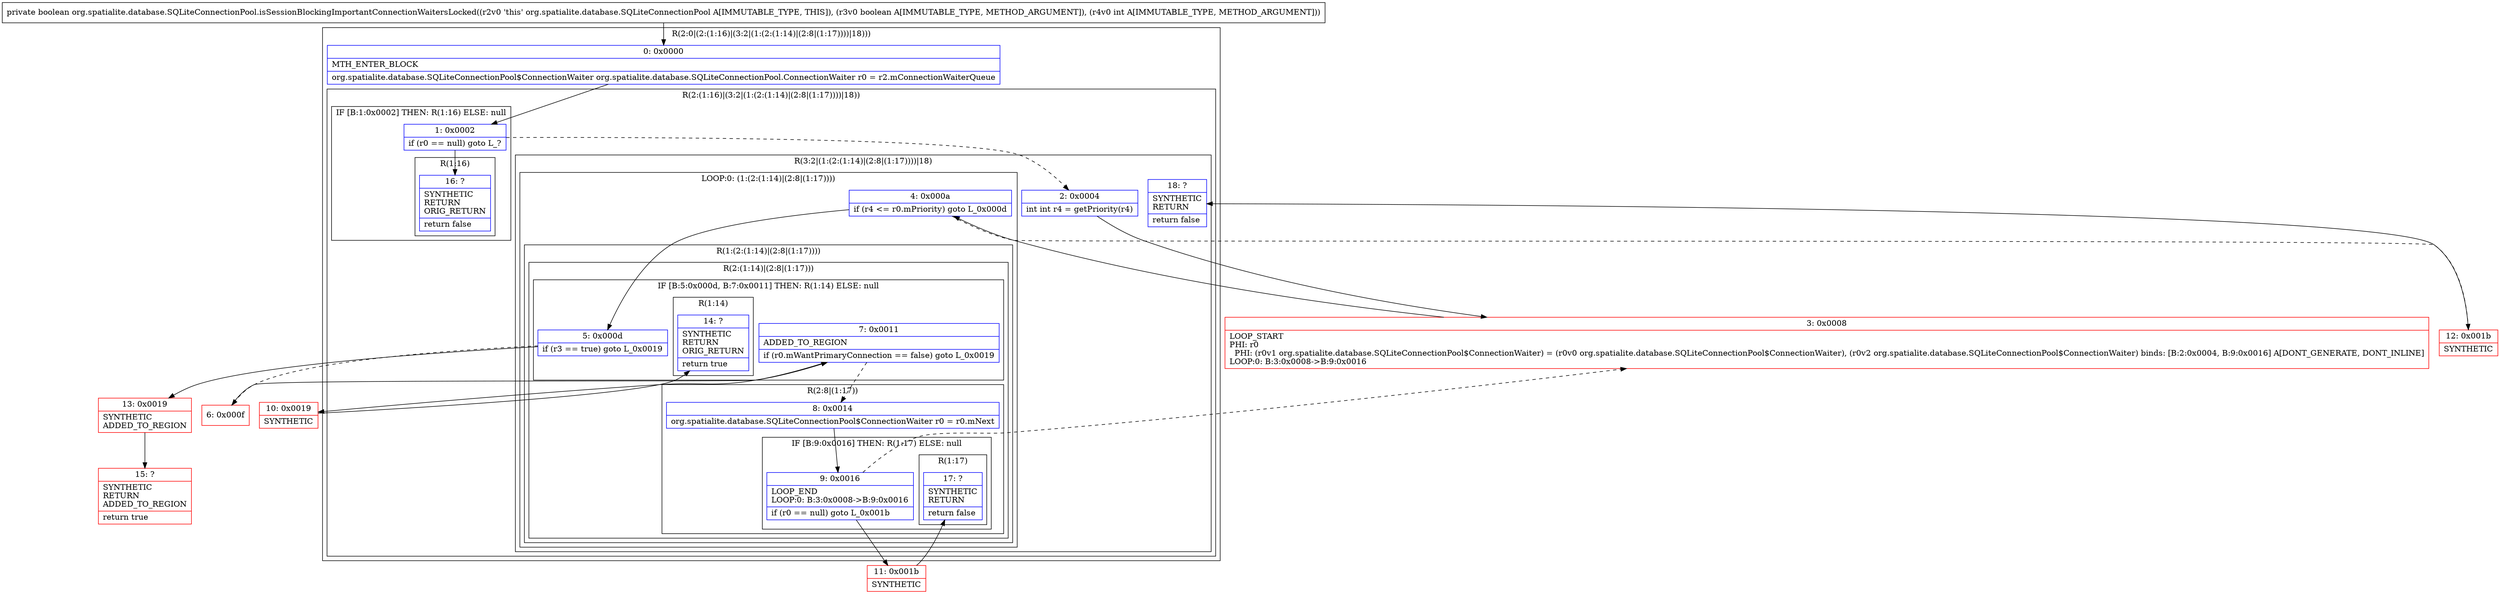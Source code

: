 digraph "CFG fororg.spatialite.database.SQLiteConnectionPool.isSessionBlockingImportantConnectionWaitersLocked(ZI)Z" {
subgraph cluster_Region_570439989 {
label = "R(2:0|(2:(1:16)|(3:2|(1:(2:(1:14)|(2:8|(1:17))))|18)))";
node [shape=record,color=blue];
Node_0 [shape=record,label="{0\:\ 0x0000|MTH_ENTER_BLOCK\l|org.spatialite.database.SQLiteConnectionPool$ConnectionWaiter org.spatialite.database.SQLiteConnectionPool.ConnectionWaiter r0 = r2.mConnectionWaiterQueue\l}"];
subgraph cluster_Region_357559117 {
label = "R(2:(1:16)|(3:2|(1:(2:(1:14)|(2:8|(1:17))))|18))";
node [shape=record,color=blue];
subgraph cluster_IfRegion_1926569840 {
label = "IF [B:1:0x0002] THEN: R(1:16) ELSE: null";
node [shape=record,color=blue];
Node_1 [shape=record,label="{1\:\ 0x0002|if (r0 == null) goto L_?\l}"];
subgraph cluster_Region_1729381086 {
label = "R(1:16)";
node [shape=record,color=blue];
Node_16 [shape=record,label="{16\:\ ?|SYNTHETIC\lRETURN\lORIG_RETURN\l|return false\l}"];
}
}
subgraph cluster_Region_1749983011 {
label = "R(3:2|(1:(2:(1:14)|(2:8|(1:17))))|18)";
node [shape=record,color=blue];
Node_2 [shape=record,label="{2\:\ 0x0004|int int r4 = getPriority(r4)\l}"];
subgraph cluster_LoopRegion_1830442804 {
label = "LOOP:0: (1:(2:(1:14)|(2:8|(1:17))))";
node [shape=record,color=blue];
Node_4 [shape=record,label="{4\:\ 0x000a|if (r4 \<= r0.mPriority) goto L_0x000d\l}"];
subgraph cluster_Region_2029310730 {
label = "R(1:(2:(1:14)|(2:8|(1:17))))";
node [shape=record,color=blue];
subgraph cluster_Region_1165540942 {
label = "R(2:(1:14)|(2:8|(1:17)))";
node [shape=record,color=blue];
subgraph cluster_IfRegion_1315963443 {
label = "IF [B:5:0x000d, B:7:0x0011] THEN: R(1:14) ELSE: null";
node [shape=record,color=blue];
Node_5 [shape=record,label="{5\:\ 0x000d|if (r3 == true) goto L_0x0019\l}"];
Node_7 [shape=record,label="{7\:\ 0x0011|ADDED_TO_REGION\l|if (r0.mWantPrimaryConnection == false) goto L_0x0019\l}"];
subgraph cluster_Region_797384751 {
label = "R(1:14)";
node [shape=record,color=blue];
Node_14 [shape=record,label="{14\:\ ?|SYNTHETIC\lRETURN\lORIG_RETURN\l|return true\l}"];
}
}
subgraph cluster_Region_341642595 {
label = "R(2:8|(1:17))";
node [shape=record,color=blue];
Node_8 [shape=record,label="{8\:\ 0x0014|org.spatialite.database.SQLiteConnectionPool$ConnectionWaiter r0 = r0.mNext\l}"];
subgraph cluster_IfRegion_842676363 {
label = "IF [B:9:0x0016] THEN: R(1:17) ELSE: null";
node [shape=record,color=blue];
Node_9 [shape=record,label="{9\:\ 0x0016|LOOP_END\lLOOP:0: B:3:0x0008\-\>B:9:0x0016\l|if (r0 == null) goto L_0x001b\l}"];
subgraph cluster_Region_1782613427 {
label = "R(1:17)";
node [shape=record,color=blue];
Node_17 [shape=record,label="{17\:\ ?|SYNTHETIC\lRETURN\l|return false\l}"];
}
}
}
}
}
}
Node_18 [shape=record,label="{18\:\ ?|SYNTHETIC\lRETURN\l|return false\l}"];
}
}
}
Node_3 [shape=record,color=red,label="{3\:\ 0x0008|LOOP_START\lPHI: r0 \l  PHI: (r0v1 org.spatialite.database.SQLiteConnectionPool$ConnectionWaiter) = (r0v0 org.spatialite.database.SQLiteConnectionPool$ConnectionWaiter), (r0v2 org.spatialite.database.SQLiteConnectionPool$ConnectionWaiter) binds: [B:2:0x0004, B:9:0x0016] A[DONT_GENERATE, DONT_INLINE]\lLOOP:0: B:3:0x0008\-\>B:9:0x0016\l}"];
Node_6 [shape=record,color=red,label="{6\:\ 0x000f}"];
Node_10 [shape=record,color=red,label="{10\:\ 0x0019|SYNTHETIC\l}"];
Node_11 [shape=record,color=red,label="{11\:\ 0x001b|SYNTHETIC\l}"];
Node_12 [shape=record,color=red,label="{12\:\ 0x001b|SYNTHETIC\l}"];
Node_13 [shape=record,color=red,label="{13\:\ 0x0019|SYNTHETIC\lADDED_TO_REGION\l}"];
Node_15 [shape=record,color=red,label="{15\:\ ?|SYNTHETIC\lRETURN\lADDED_TO_REGION\l|return true\l}"];
MethodNode[shape=record,label="{private boolean org.spatialite.database.SQLiteConnectionPool.isSessionBlockingImportantConnectionWaitersLocked((r2v0 'this' org.spatialite.database.SQLiteConnectionPool A[IMMUTABLE_TYPE, THIS]), (r3v0 boolean A[IMMUTABLE_TYPE, METHOD_ARGUMENT]), (r4v0 int A[IMMUTABLE_TYPE, METHOD_ARGUMENT])) }"];
MethodNode -> Node_0;
Node_0 -> Node_1;
Node_1 -> Node_2[style=dashed];
Node_1 -> Node_16;
Node_2 -> Node_3;
Node_4 -> Node_5;
Node_4 -> Node_12[style=dashed];
Node_5 -> Node_6[style=dashed];
Node_5 -> Node_13;
Node_7 -> Node_8[style=dashed];
Node_7 -> Node_10;
Node_8 -> Node_9;
Node_9 -> Node_3[style=dashed];
Node_9 -> Node_11;
Node_3 -> Node_4;
Node_6 -> Node_7;
Node_10 -> Node_14;
Node_11 -> Node_17;
Node_12 -> Node_18;
Node_13 -> Node_15;
}

